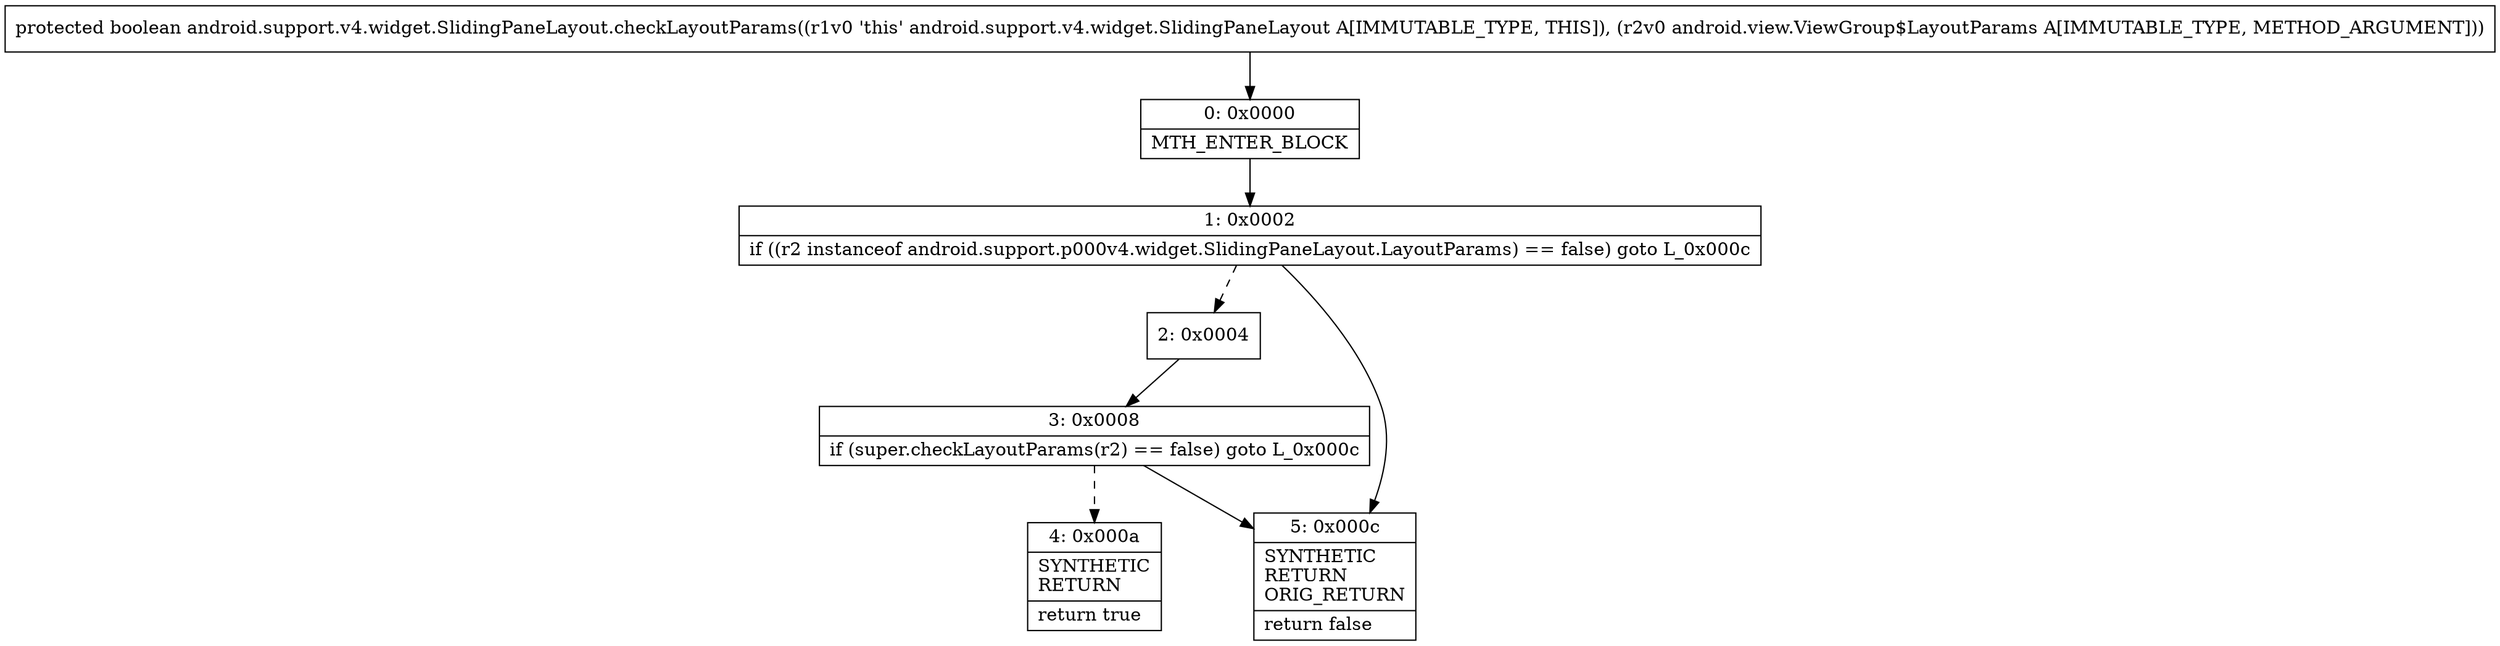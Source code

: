 digraph "CFG forandroid.support.v4.widget.SlidingPaneLayout.checkLayoutParams(Landroid\/view\/ViewGroup$LayoutParams;)Z" {
Node_0 [shape=record,label="{0\:\ 0x0000|MTH_ENTER_BLOCK\l}"];
Node_1 [shape=record,label="{1\:\ 0x0002|if ((r2 instanceof android.support.p000v4.widget.SlidingPaneLayout.LayoutParams) == false) goto L_0x000c\l}"];
Node_2 [shape=record,label="{2\:\ 0x0004}"];
Node_3 [shape=record,label="{3\:\ 0x0008|if (super.checkLayoutParams(r2) == false) goto L_0x000c\l}"];
Node_4 [shape=record,label="{4\:\ 0x000a|SYNTHETIC\lRETURN\l|return true\l}"];
Node_5 [shape=record,label="{5\:\ 0x000c|SYNTHETIC\lRETURN\lORIG_RETURN\l|return false\l}"];
MethodNode[shape=record,label="{protected boolean android.support.v4.widget.SlidingPaneLayout.checkLayoutParams((r1v0 'this' android.support.v4.widget.SlidingPaneLayout A[IMMUTABLE_TYPE, THIS]), (r2v0 android.view.ViewGroup$LayoutParams A[IMMUTABLE_TYPE, METHOD_ARGUMENT])) }"];
MethodNode -> Node_0;
Node_0 -> Node_1;
Node_1 -> Node_2[style=dashed];
Node_1 -> Node_5;
Node_2 -> Node_3;
Node_3 -> Node_4[style=dashed];
Node_3 -> Node_5;
}

